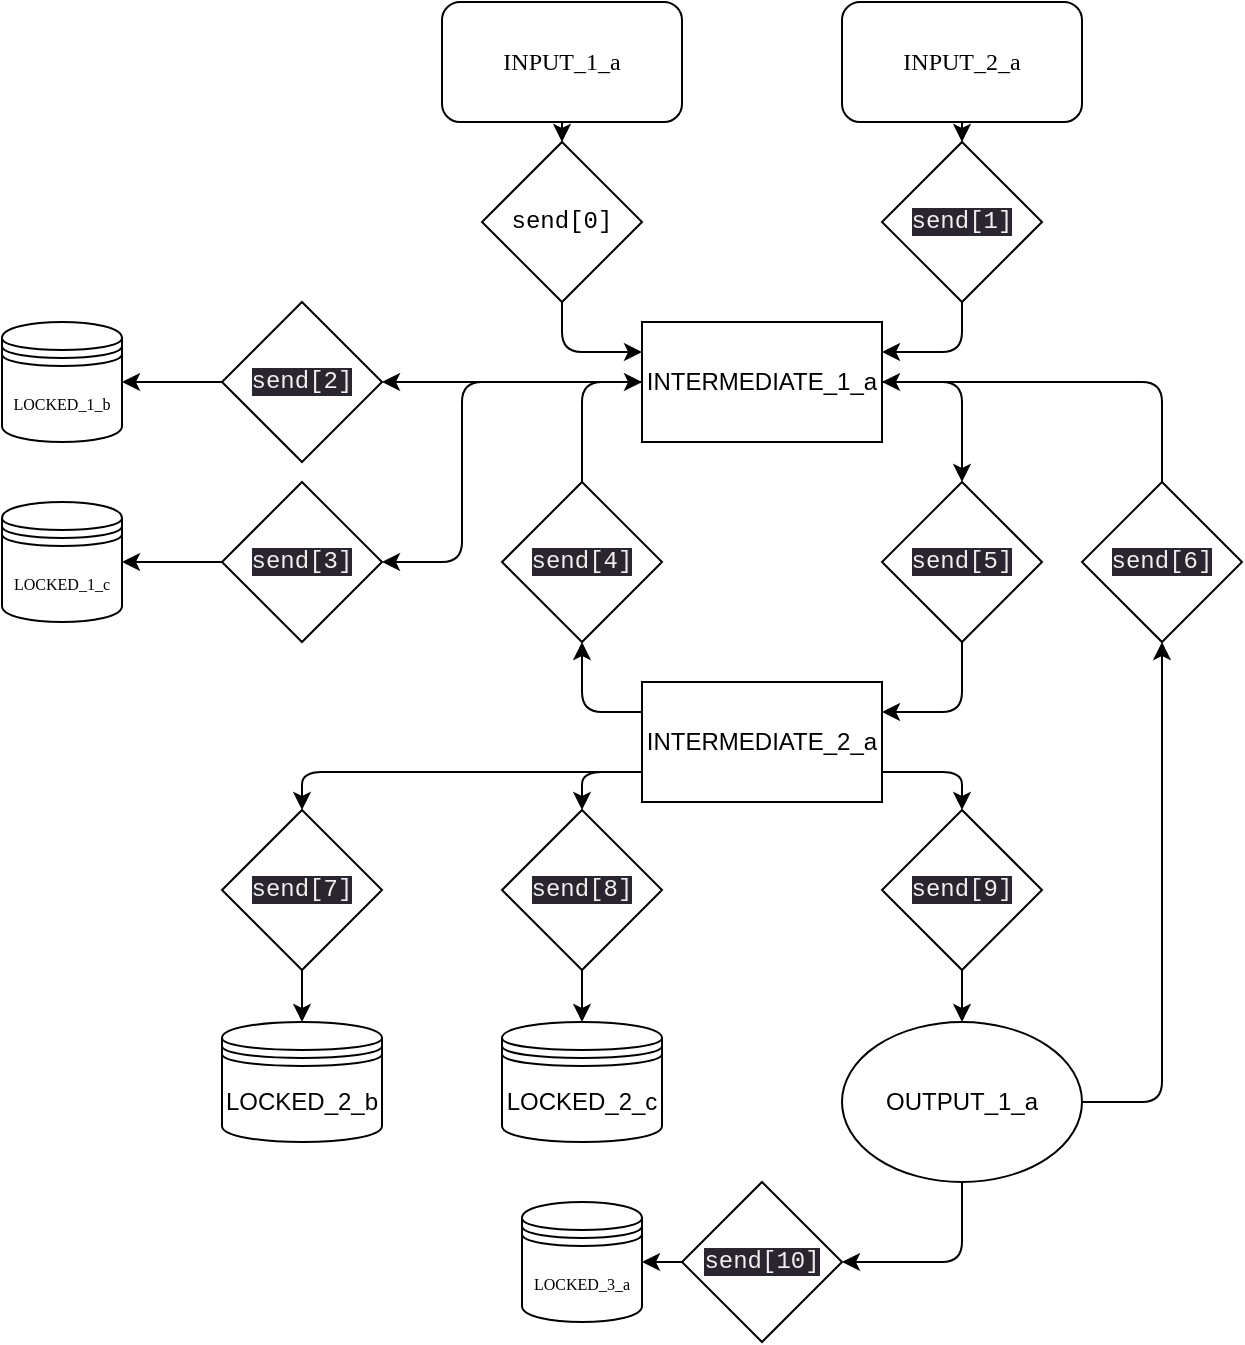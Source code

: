 <mxfile>
    <diagram id="5ue1vJYQjAj9YsLtHT0t" name="Page-1">
        <mxGraphModel dx="834" dy="567" grid="1" gridSize="10" guides="1" tooltips="1" connect="1" arrows="1" fold="1" page="1" pageScale="1" pageWidth="1169" pageHeight="827" math="0" shadow="0">
            <root>
                <mxCell id="0"/>
                <mxCell id="1" parent="0"/>
                <mxCell id="71" style="edgeStyle=orthogonalEdgeStyle;html=1;exitX=0.5;exitY=1;exitDx=0;exitDy=0;entryX=0.5;entryY=0;entryDx=0;entryDy=0;fontFamily=Courier New;fontSize=6;" parent="1" source="2" target="69" edge="1">
                    <mxGeometry relative="1" as="geometry"/>
                </mxCell>
                <mxCell id="2" value="&lt;font face=&quot;Tahoma&quot;&gt;INPUT_2_a&lt;/font&gt;" style="rounded=1;whiteSpace=wrap;html=1;" parent="1" vertex="1">
                    <mxGeometry x="620" y="10" width="120" height="60" as="geometry"/>
                </mxCell>
                <mxCell id="73" style="edgeStyle=orthogonalEdgeStyle;html=1;exitX=0.5;exitY=1;exitDx=0;exitDy=0;entryX=0.5;entryY=0;entryDx=0;entryDy=0;fontFamily=Courier New;fontSize=6;" parent="1" source="3" target="70" edge="1">
                    <mxGeometry relative="1" as="geometry"/>
                </mxCell>
                <mxCell id="3" value="&lt;font style=&quot;font-size: 12px;&quot; face=&quot;Tahoma&quot;&gt;&lt;font style=&quot;&quot;&gt;INPUT_1_a&lt;/font&gt;&lt;br&gt;&lt;/font&gt;" style="rounded=1;whiteSpace=wrap;html=1;" parent="1" vertex="1">
                    <mxGeometry x="420" y="10" width="120" height="60" as="geometry"/>
                </mxCell>
                <mxCell id="67" style="edgeStyle=orthogonalEdgeStyle;html=1;exitX=1;exitY=0.5;exitDx=0;exitDy=0;entryX=0.5;entryY=0;entryDx=0;entryDy=0;fontFamily=Courier New;fontSize=6;" parent="1" source="9" target="65" edge="1">
                    <mxGeometry relative="1" as="geometry"/>
                </mxCell>
                <mxCell id="80" style="edgeStyle=orthogonalEdgeStyle;html=1;exitX=0;exitY=0.5;exitDx=0;exitDy=0;entryX=1;entryY=0.5;entryDx=0;entryDy=0;fontFamily=Courier New;fontSize=12;" parent="1" source="9" target="79" edge="1">
                    <mxGeometry relative="1" as="geometry"/>
                </mxCell>
                <mxCell id="81" style="edgeStyle=orthogonalEdgeStyle;html=1;exitX=0;exitY=0.5;exitDx=0;exitDy=0;entryX=1;entryY=0.5;entryDx=0;entryDy=0;fontFamily=Courier New;fontSize=12;" parent="1" source="9" target="78" edge="1">
                    <mxGeometry relative="1" as="geometry">
                        <Array as="points">
                            <mxPoint x="430" y="200"/>
                            <mxPoint x="430" y="290"/>
                        </Array>
                    </mxGeometry>
                </mxCell>
                <mxCell id="9" value="INTERMEDIATE_1_a" style="rounded=0;whiteSpace=wrap;html=1;" parent="1" vertex="1">
                    <mxGeometry x="520" y="170" width="120" height="60" as="geometry"/>
                </mxCell>
                <mxCell id="16" value="&lt;font face=&quot;Tahoma&quot; style=&quot;font-size: 8px;&quot;&gt;LOCKED_3_a&lt;br&gt;&lt;/font&gt;" style="shape=datastore;whiteSpace=wrap;html=1;" parent="1" vertex="1">
                    <mxGeometry x="460" y="610" width="60" height="60" as="geometry"/>
                </mxCell>
                <mxCell id="17" value="&lt;font face=&quot;Tahoma&quot; style=&quot;font-size: 8px;&quot;&gt;LOCKED_1_b&lt;br&gt;&lt;/font&gt;" style="shape=datastore;whiteSpace=wrap;html=1;" parent="1" vertex="1">
                    <mxGeometry x="200" y="170" width="60" height="60" as="geometry"/>
                </mxCell>
                <mxCell id="18" value="&lt;font style=&quot;font-size: 8px;&quot; face=&quot;Tahoma&quot;&gt;LOCKED_1_c&lt;br&gt;&lt;/font&gt;" style="shape=datastore;whiteSpace=wrap;html=1;" parent="1" vertex="1">
                    <mxGeometry x="200" y="260" width="60" height="60" as="geometry"/>
                </mxCell>
                <mxCell id="38" style="edgeStyle=orthogonalEdgeStyle;html=1;exitX=0.5;exitY=0;exitDx=0;exitDy=0;entryX=0;entryY=0.5;entryDx=0;entryDy=0;fontFamily=Courier New;fontSize=6;" parent="1" source="34" target="9" edge="1">
                    <mxGeometry relative="1" as="geometry"/>
                </mxCell>
                <mxCell id="34" value="&lt;span style=&quot;color: rgb(240, 240, 240); font-family: &amp;quot;Courier New&amp;quot;; font-size: 12px; font-style: normal; font-variant-ligatures: normal; font-variant-caps: normal; font-weight: 400; letter-spacing: normal; orphans: 2; text-align: center; text-indent: 0px; text-transform: none; widows: 2; word-spacing: 0px; -webkit-text-stroke-width: 0px; background-color: rgb(42, 37, 47); text-decoration-thickness: initial; text-decoration-style: initial; text-decoration-color: initial; float: none; display: inline !important;&quot;&gt;send[4]&lt;/span&gt;" style="rhombus;whiteSpace=wrap;html=1;fontFamily=Courier New;fontSize=8;align=center;" parent="1" vertex="1">
                    <mxGeometry x="450" y="250" width="80" height="80" as="geometry"/>
                </mxCell>
                <mxCell id="47" style="edgeStyle=orthogonalEdgeStyle;html=1;exitX=0.5;exitY=1;exitDx=0;exitDy=0;entryX=0.5;entryY=0;entryDx=0;entryDy=0;fontFamily=Courier New;fontSize=6;" parent="1" source="43" edge="1">
                    <mxGeometry relative="1" as="geometry">
                        <mxPoint x="490" y="520" as="targetPoint"/>
                    </mxGeometry>
                </mxCell>
                <mxCell id="43" value="&lt;span style=&quot;color: rgb(240, 240, 240); font-family: &amp;quot;Courier New&amp;quot;; font-size: 12px; font-style: normal; font-variant-ligatures: normal; font-variant-caps: normal; font-weight: 400; letter-spacing: normal; orphans: 2; text-align: center; text-indent: 0px; text-transform: none; widows: 2; word-spacing: 0px; -webkit-text-stroke-width: 0px; background-color: rgb(42, 37, 47); text-decoration-thickness: initial; text-decoration-style: initial; text-decoration-color: initial; float: none; display: inline !important;&quot;&gt;send[8]&lt;/span&gt;" style="rhombus;whiteSpace=wrap;html=1;fontFamily=Courier New;fontSize=8;align=center;" parent="1" vertex="1">
                    <mxGeometry x="450" y="414" width="80" height="80" as="geometry"/>
                </mxCell>
                <mxCell id="61" style="edgeStyle=orthogonalEdgeStyle;html=1;exitX=0.5;exitY=1;exitDx=0;exitDy=0;entryX=0.5;entryY=0;entryDx=0;entryDy=0;fontFamily=Courier New;fontSize=6;" parent="1" source="44" target="60" edge="1">
                    <mxGeometry relative="1" as="geometry"/>
                </mxCell>
                <mxCell id="44" value="&lt;span style=&quot;color: rgb(240, 240, 240); font-family: &amp;quot;Courier New&amp;quot;; font-size: 12px; font-style: normal; font-variant-ligatures: normal; font-variant-caps: normal; font-weight: 400; letter-spacing: normal; orphans: 2; text-align: center; text-indent: 0px; text-transform: none; widows: 2; word-spacing: 0px; -webkit-text-stroke-width: 0px; background-color: rgb(42, 37, 47); text-decoration-thickness: initial; text-decoration-style: initial; text-decoration-color: initial; float: none; display: inline !important;&quot;&gt;send[9]&lt;/span&gt;" style="rhombus;whiteSpace=wrap;html=1;fontFamily=Courier New;fontSize=8;align=center;" parent="1" vertex="1">
                    <mxGeometry x="640" y="414" width="80" height="80" as="geometry"/>
                </mxCell>
                <mxCell id="49" value="&lt;font face=&quot;Helvetica&quot;&gt;&lt;span style=&quot;font-size: 12px;&quot;&gt;LOCKED_2_c&lt;/span&gt;&lt;/font&gt;" style="shape=datastore;whiteSpace=wrap;html=1;fontFamily=Courier New;fontSize=6;" parent="1" vertex="1">
                    <mxGeometry x="450" y="520" width="80" height="60" as="geometry"/>
                </mxCell>
                <mxCell id="52" style="edgeStyle=orthogonalEdgeStyle;html=1;exitX=0;exitY=0.25;exitDx=0;exitDy=0;entryX=0.5;entryY=1;entryDx=0;entryDy=0;fontFamily=Courier New;fontSize=6;" parent="1" source="50" target="34" edge="1">
                    <mxGeometry relative="1" as="geometry"/>
                </mxCell>
                <mxCell id="53" style="edgeStyle=orthogonalEdgeStyle;html=1;exitX=1;exitY=0.75;exitDx=0;exitDy=0;entryX=0.5;entryY=0;entryDx=0;entryDy=0;fontFamily=Courier New;fontSize=6;" parent="1" source="50" target="44" edge="1">
                    <mxGeometry relative="1" as="geometry"/>
                </mxCell>
                <mxCell id="54" style="edgeStyle=orthogonalEdgeStyle;html=1;exitX=0;exitY=0.75;exitDx=0;exitDy=0;entryX=0.5;entryY=0;entryDx=0;entryDy=0;fontFamily=Courier New;fontSize=6;" parent="1" source="50" target="43" edge="1">
                    <mxGeometry relative="1" as="geometry"/>
                </mxCell>
                <mxCell id="59" style="edgeStyle=orthogonalEdgeStyle;html=1;exitX=0;exitY=0.75;exitDx=0;exitDy=0;entryX=0.5;entryY=0;entryDx=0;entryDy=0;fontFamily=Courier New;fontSize=6;" parent="1" source="50" target="56" edge="1">
                    <mxGeometry relative="1" as="geometry"/>
                </mxCell>
                <mxCell id="50" value="&lt;font face=&quot;Helvetica&quot;&gt;&lt;span style=&quot;font-size: 12px;&quot;&gt;INTERMEDIATE_2_a&lt;/span&gt;&lt;/font&gt;" style="rounded=0;whiteSpace=wrap;html=1;fontFamily=Courier New;fontSize=6;" parent="1" vertex="1">
                    <mxGeometry x="520" y="350" width="120" height="60" as="geometry"/>
                </mxCell>
                <mxCell id="55" style="edgeStyle=orthogonalEdgeStyle;html=1;exitX=0.5;exitY=1;exitDx=0;exitDy=0;entryX=0.5;entryY=0;entryDx=0;entryDy=0;fontFamily=Courier New;fontSize=6;" parent="1" source="56" edge="1">
                    <mxGeometry relative="1" as="geometry">
                        <mxPoint x="350" y="520" as="targetPoint"/>
                    </mxGeometry>
                </mxCell>
                <mxCell id="56" value="&lt;span style=&quot;color: rgb(240, 240, 240); font-family: &amp;quot;Courier New&amp;quot;; font-size: 12px; font-style: normal; font-variant-ligatures: normal; font-variant-caps: normal; font-weight: 400; letter-spacing: normal; orphans: 2; text-align: center; text-indent: 0px; text-transform: none; widows: 2; word-spacing: 0px; -webkit-text-stroke-width: 0px; background-color: rgb(42, 37, 47); text-decoration-thickness: initial; text-decoration-style: initial; text-decoration-color: initial; float: none; display: inline !important;&quot;&gt;send[7]&lt;/span&gt;" style="rhombus;whiteSpace=wrap;html=1;fontFamily=Courier New;fontSize=8;align=center;" parent="1" vertex="1">
                    <mxGeometry x="310" y="414" width="80" height="80" as="geometry"/>
                </mxCell>
                <mxCell id="57" value="&lt;font face=&quot;Helvetica&quot;&gt;&lt;span style=&quot;font-size: 12px;&quot;&gt;LOCKED_2_b&lt;/span&gt;&lt;/font&gt;" style="shape=datastore;whiteSpace=wrap;html=1;fontFamily=Courier New;fontSize=6;" parent="1" vertex="1">
                    <mxGeometry x="310" y="520" width="80" height="60" as="geometry"/>
                </mxCell>
                <mxCell id="63" style="edgeStyle=orthogonalEdgeStyle;html=1;exitX=1;exitY=0.5;exitDx=0;exitDy=0;entryX=0.5;entryY=1;entryDx=0;entryDy=0;fontFamily=Courier New;fontSize=6;" parent="1" source="60" target="62" edge="1">
                    <mxGeometry relative="1" as="geometry"/>
                </mxCell>
                <mxCell id="85" style="edgeStyle=orthogonalEdgeStyle;html=1;exitX=0.5;exitY=1;exitDx=0;exitDy=0;entryX=1;entryY=0.5;entryDx=0;entryDy=0;fontFamily=Courier New;fontSize=12;" parent="1" source="60" target="84" edge="1">
                    <mxGeometry relative="1" as="geometry"/>
                </mxCell>
                <mxCell id="60" value="&lt;font face=&quot;Helvetica&quot;&gt;&lt;span style=&quot;font-size: 12px;&quot;&gt;OUTPUT_1_a&lt;/span&gt;&lt;/font&gt;" style="ellipse;whiteSpace=wrap;html=1;fontFamily=Courier New;fontSize=6;" parent="1" vertex="1">
                    <mxGeometry x="620" y="520" width="120" height="80" as="geometry"/>
                </mxCell>
                <mxCell id="64" style="edgeStyle=orthogonalEdgeStyle;html=1;exitX=0.5;exitY=0;exitDx=0;exitDy=0;entryX=1;entryY=0.5;entryDx=0;entryDy=0;fontFamily=Courier New;fontSize=6;" parent="1" source="62" target="9" edge="1">
                    <mxGeometry relative="1" as="geometry"/>
                </mxCell>
                <mxCell id="62" value="&lt;span style=&quot;color: rgb(240, 240, 240); font-family: &amp;quot;Courier New&amp;quot;; font-size: 12px; font-style: normal; font-variant-ligatures: normal; font-variant-caps: normal; font-weight: 400; letter-spacing: normal; orphans: 2; text-align: center; text-indent: 0px; text-transform: none; widows: 2; word-spacing: 0px; -webkit-text-stroke-width: 0px; background-color: rgb(42, 37, 47); text-decoration-thickness: initial; text-decoration-style: initial; text-decoration-color: initial; float: none; display: inline !important;&quot;&gt;send[6]&lt;/span&gt;" style="rhombus;whiteSpace=wrap;html=1;fontFamily=Courier New;fontSize=6;" parent="1" vertex="1">
                    <mxGeometry x="740" y="250" width="80" height="80" as="geometry"/>
                </mxCell>
                <mxCell id="68" style="edgeStyle=orthogonalEdgeStyle;html=1;exitX=0.5;exitY=1;exitDx=0;exitDy=0;entryX=1;entryY=0.25;entryDx=0;entryDy=0;fontFamily=Courier New;fontSize=6;" parent="1" source="65" target="50" edge="1">
                    <mxGeometry relative="1" as="geometry"/>
                </mxCell>
                <mxCell id="65" value="&lt;span style=&quot;color: rgb(240, 240, 240); font-family: &amp;quot;Courier New&amp;quot;; font-size: 12px; font-style: normal; font-variant-ligatures: normal; font-variant-caps: normal; font-weight: 400; letter-spacing: normal; orphans: 2; text-align: center; text-indent: 0px; text-transform: none; widows: 2; word-spacing: 0px; -webkit-text-stroke-width: 0px; background-color: rgb(42, 37, 47); text-decoration-thickness: initial; text-decoration-style: initial; text-decoration-color: initial; float: none; display: inline !important;&quot;&gt;send[5]&lt;/span&gt;" style="rhombus;whiteSpace=wrap;html=1;fontFamily=Courier New;fontSize=6;" parent="1" vertex="1">
                    <mxGeometry x="640" y="250" width="80" height="80" as="geometry"/>
                </mxCell>
                <mxCell id="72" style="edgeStyle=orthogonalEdgeStyle;html=1;exitX=0.5;exitY=1;exitDx=0;exitDy=0;entryX=1;entryY=0.25;entryDx=0;entryDy=0;fontFamily=Courier New;fontSize=6;" parent="1" source="69" target="9" edge="1">
                    <mxGeometry relative="1" as="geometry"/>
                </mxCell>
                <mxCell id="69" value="&lt;span style=&quot;color: rgb(240, 240, 240); font-family: &amp;quot;Courier New&amp;quot;; font-size: 12px; font-style: normal; font-variant-ligatures: normal; font-variant-caps: normal; font-weight: 400; letter-spacing: normal; orphans: 2; text-align: center; text-indent: 0px; text-transform: none; widows: 2; word-spacing: 0px; -webkit-text-stroke-width: 0px; background-color: rgb(42, 37, 47); text-decoration-thickness: initial; text-decoration-style: initial; text-decoration-color: initial; float: none; display: inline !important;&quot;&gt;send[1]&lt;/span&gt;" style="rhombus;whiteSpace=wrap;html=1;fontFamily=Courier New;fontSize=6;" parent="1" vertex="1">
                    <mxGeometry x="640" y="80" width="80" height="80" as="geometry"/>
                </mxCell>
                <mxCell id="74" style="edgeStyle=orthogonalEdgeStyle;html=1;exitX=0.5;exitY=1;exitDx=0;exitDy=0;entryX=0;entryY=0.25;entryDx=0;entryDy=0;fontFamily=Courier New;fontSize=6;" parent="1" source="70" target="9" edge="1">
                    <mxGeometry relative="1" as="geometry"/>
                </mxCell>
                <mxCell id="70" value="&lt;font style=&quot;font-size: 12px;&quot;&gt;send[0]&lt;/font&gt;" style="rhombus;whiteSpace=wrap;html=1;fontFamily=Courier New;fontSize=6;" parent="1" vertex="1">
                    <mxGeometry x="440" y="80" width="80" height="80" as="geometry"/>
                </mxCell>
                <mxCell id="83" style="edgeStyle=orthogonalEdgeStyle;html=1;exitX=0;exitY=0.5;exitDx=0;exitDy=0;entryX=1;entryY=0.5;entryDx=0;entryDy=0;fontFamily=Courier New;fontSize=12;" parent="1" source="78" target="18" edge="1">
                    <mxGeometry relative="1" as="geometry"/>
                </mxCell>
                <mxCell id="78" value="&lt;span style=&quot;color: rgb(240, 240, 240); font-family: &amp;quot;Courier New&amp;quot;; font-size: 12px; font-style: normal; font-variant-ligatures: normal; font-variant-caps: normal; font-weight: 400; letter-spacing: normal; orphans: 2; text-align: center; text-indent: 0px; text-transform: none; widows: 2; word-spacing: 0px; -webkit-text-stroke-width: 0px; background-color: rgb(42, 37, 47); text-decoration-thickness: initial; text-decoration-style: initial; text-decoration-color: initial; float: none; display: inline !important;&quot;&gt;send[3]&lt;/span&gt;" style="rhombus;whiteSpace=wrap;html=1;fontFamily=Courier New;fontSize=8;align=center;" parent="1" vertex="1">
                    <mxGeometry x="310" y="250" width="80" height="80" as="geometry"/>
                </mxCell>
                <mxCell id="82" style="edgeStyle=orthogonalEdgeStyle;html=1;exitX=0;exitY=0.5;exitDx=0;exitDy=0;entryX=1;entryY=0.5;entryDx=0;entryDy=0;fontFamily=Courier New;fontSize=12;" parent="1" source="79" target="17" edge="1">
                    <mxGeometry relative="1" as="geometry"/>
                </mxCell>
                <mxCell id="79" value="&lt;span style=&quot;color: rgb(240, 240, 240); font-family: &amp;quot;Courier New&amp;quot;; font-size: 12px; font-style: normal; font-variant-ligatures: normal; font-variant-caps: normal; font-weight: 400; letter-spacing: normal; orphans: 2; text-align: center; text-indent: 0px; text-transform: none; widows: 2; word-spacing: 0px; -webkit-text-stroke-width: 0px; background-color: rgb(42, 37, 47); text-decoration-thickness: initial; text-decoration-style: initial; text-decoration-color: initial; float: none; display: inline !important;&quot;&gt;send[2]&lt;/span&gt;" style="rhombus;whiteSpace=wrap;html=1;fontFamily=Courier New;fontSize=8;align=center;" parent="1" vertex="1">
                    <mxGeometry x="310" y="160" width="80" height="80" as="geometry"/>
                </mxCell>
                <mxCell id="86" style="edgeStyle=orthogonalEdgeStyle;html=1;exitX=0;exitY=0.5;exitDx=0;exitDy=0;entryX=1;entryY=0.5;entryDx=0;entryDy=0;fontFamily=Courier New;fontSize=12;" parent="1" source="84" target="16" edge="1">
                    <mxGeometry relative="1" as="geometry"/>
                </mxCell>
                <mxCell id="84" value="&lt;span style=&quot;color: rgb(240, 240, 240); font-family: &amp;quot;Courier New&amp;quot;; font-size: 12px; font-style: normal; font-variant-ligatures: normal; font-variant-caps: normal; font-weight: 400; letter-spacing: normal; orphans: 2; text-align: center; text-indent: 0px; text-transform: none; widows: 2; word-spacing: 0px; -webkit-text-stroke-width: 0px; background-color: rgb(42, 37, 47); text-decoration-thickness: initial; text-decoration-style: initial; text-decoration-color: initial; float: none; display: inline !important;&quot;&gt;send[10]&lt;/span&gt;" style="rhombus;whiteSpace=wrap;html=1;fontFamily=Courier New;fontSize=8;align=center;" parent="1" vertex="1">
                    <mxGeometry x="540" y="600" width="80" height="80" as="geometry"/>
                </mxCell>
            </root>
        </mxGraphModel>
    </diagram>
</mxfile>